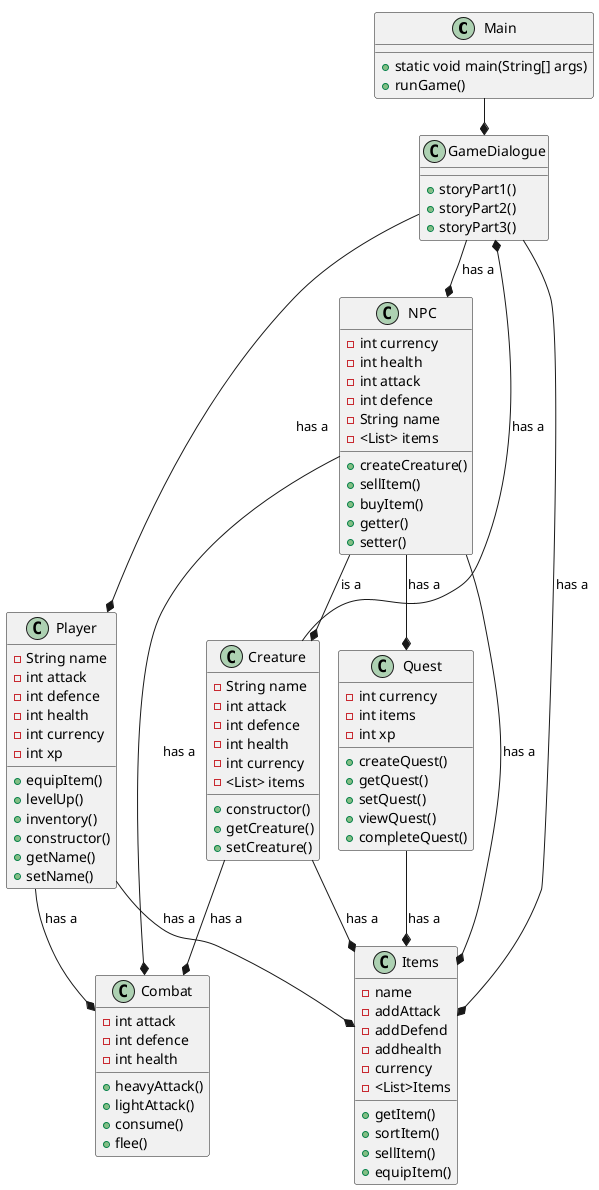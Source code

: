 @startuml

!pragma layout smetana


class Main{
+ static void main(String[] args)
+ runGame()

}


class GameDialogue{
+ storyPart1()
+ storyPart2()
+ storyPart3()
}

class Player{
- String name
- int attack
- int defence
- int health
- int currency
- int xp
+equipItem()
+levelUp()
+inventory()
+constructor()
+getName()
+setName()
}


class Creature{
- String name
- int attack
- int defence
- int health
- int currency
- <List> items
+ constructor()
+ getCreature()
+ setCreature()
}


class  NPC{
- int currency
- int health
- int attack
- int defence
- String name
- <List> items
+ createCreature()
+ sellItem()
+ buyItem()
+ getter()
+ setter()
}


class  Combat{
- int attack
- int defence
- int health
+ heavyAttack()
+ lightAttack()
+ consume()
+ flee()
}


class  Quest{
- int currency
- int items
- int xp
+ createQuest()
+ getQuest()
+ setQuest()
+ viewQuest()
+ completeQuest()
}


class  Items{
- name
- addAttack
- addDefend
- addhealth
- currency
- <List>Items
+ getItem()
+ sortItem()
+ sellItem()
+ equipItem()

}


Main --* GameDialogue
Player --* Items: has a
Creature --* Items: has a
GameDialogue --* Items: has a
Quest --* Items: has a
GameDialogue --* NPC: has a
NPC --* Quest: has a
Player --* Combat: has a
Creature --* Combat: has a
NPC --* Combat: has a
Creature --* GameDialogue: has a
NPC --* Creature: is a
GameDialogue --* Player: has a
NPC --* Items: has a

@enduml


Combat Class;
Attributter:

attack
deffence
health
Metoder:

